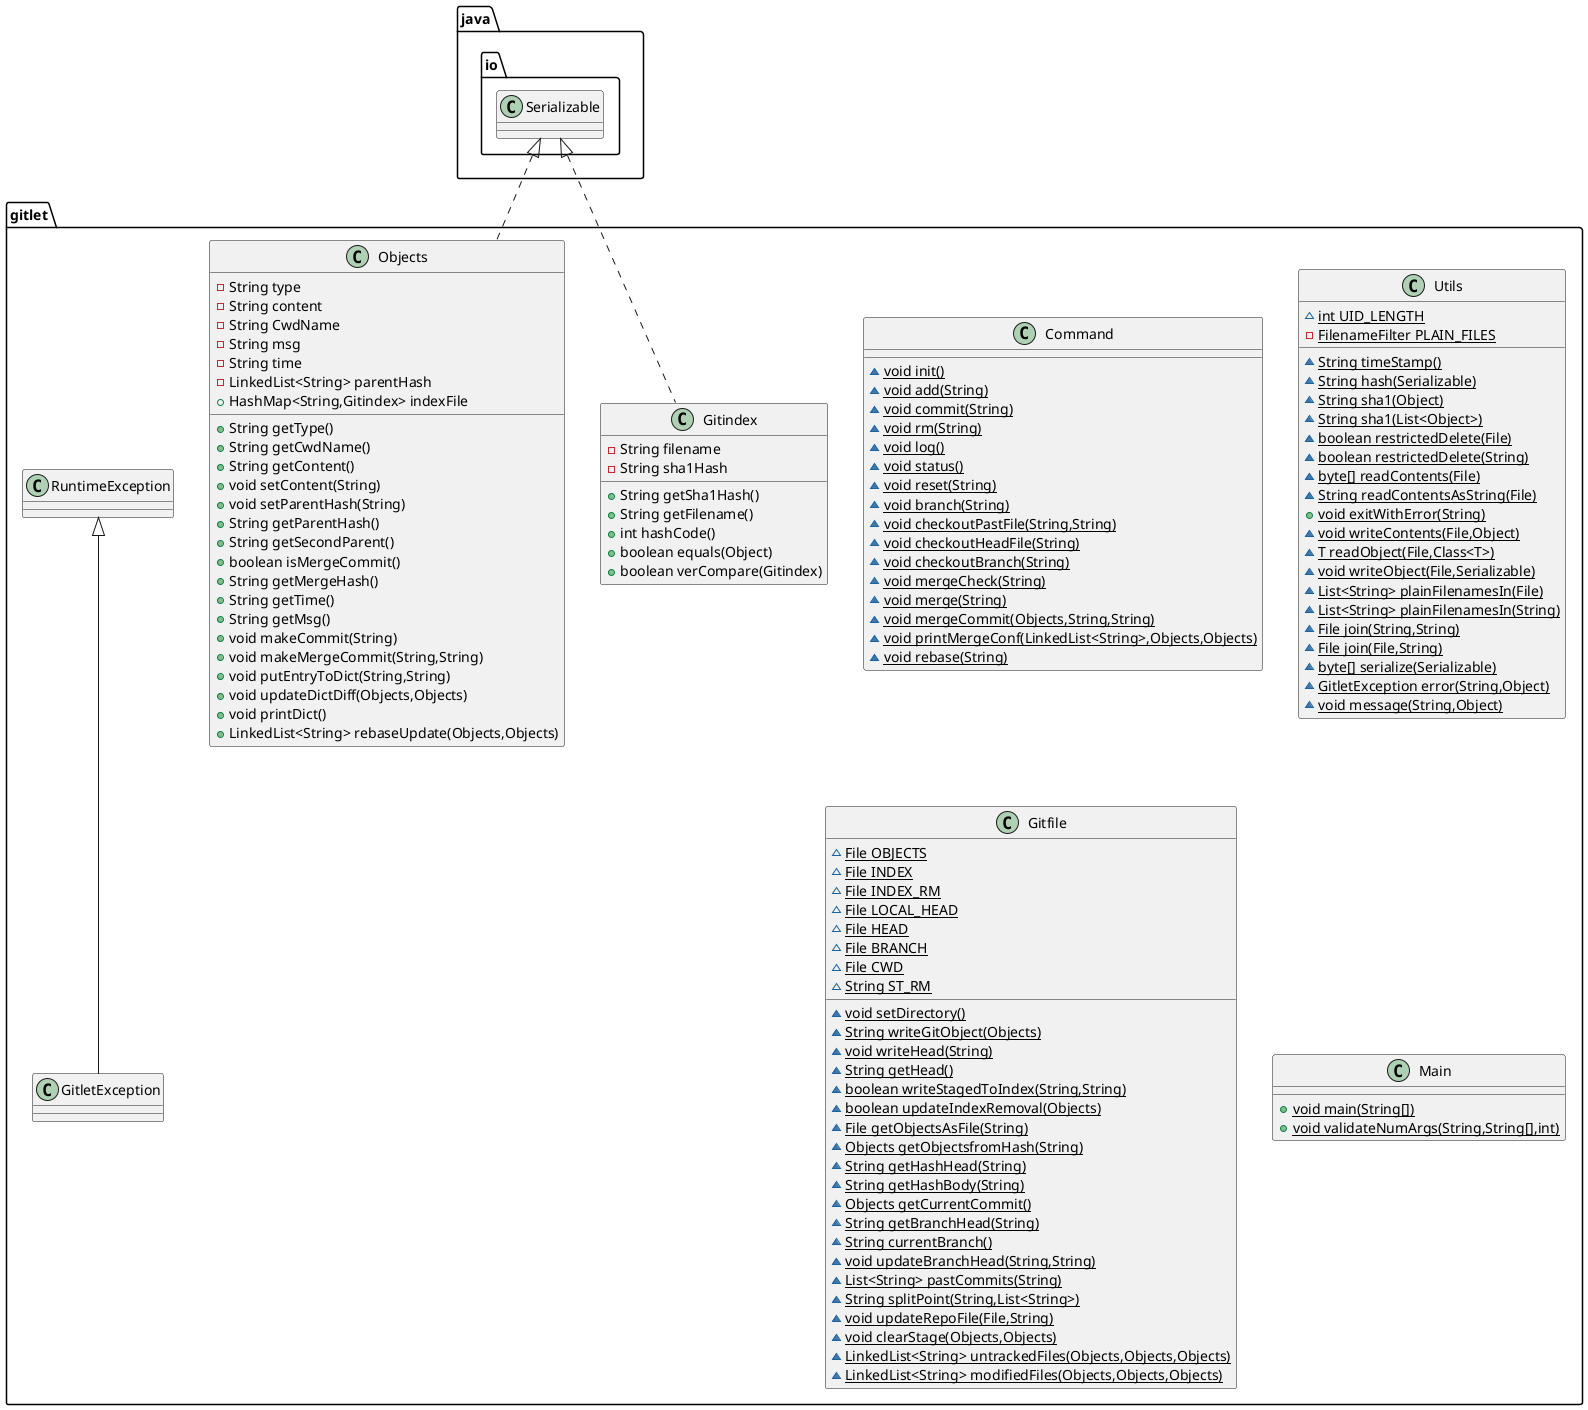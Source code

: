 @startuml
class gitlet.Gitindex {
- String filename
- String sha1Hash
+ String getSha1Hash()
+ String getFilename()
+ int hashCode()
+ boolean equals(Object)
+ boolean verCompare(Gitindex)
}
class gitlet.Command {
~ {static} void init()
~ {static} void add(String)
~ {static} void commit(String)
~ {static} void rm(String)
~ {static} void log()
~ {static} void status()
~ {static} void reset(String)
~ {static} void branch(String)
~ {static} void checkoutPastFile(String,String)
~ {static} void checkoutHeadFile(String)
~ {static} void checkoutBranch(String)
~ {static} void mergeCheck(String)
~ {static} void merge(String)
~ {static} void mergeCommit(Objects,String,String)
~ {static} void printMergeConf(LinkedList<String>,Objects,Objects)
~ {static} void rebase(String)
}
class gitlet.Objects {
- String type
- String content
- String CwdName
- String msg
- String time
- LinkedList<String> parentHash
+ HashMap<String,Gitindex> indexFile
+ String getType()
+ String getCwdName()
+ String getContent()
+ void setContent(String)
+ void setParentHash(String)
+ String getParentHash()
+ String getSecondParent()
+ boolean isMergeCommit()
+ String getMergeHash()
+ String getTime()
+ String getMsg()
+ void makeCommit(String)
+ void makeMergeCommit(String,String)
+ void putEntryToDict(String,String)
+ void updateDictDiff(Objects,Objects)
+ void printDict()
+ LinkedList<String> rebaseUpdate(Objects,Objects)
}
class gitlet.Utils {
~ {static} int UID_LENGTH
- {static} FilenameFilter PLAIN_FILES
~ {static} String timeStamp()
~ {static} String hash(Serializable)
~ {static} String sha1(Object)
~ {static} String sha1(List<Object>)
~ {static} boolean restrictedDelete(File)
~ {static} boolean restrictedDelete(String)
~ {static} byte[] readContents(File)
~ {static} String readContentsAsString(File)
+ {static} void exitWithError(String)
~ {static} void writeContents(File,Object)
~ {static} T readObject(File,Class<T>)
~ {static} void writeObject(File,Serializable)
~ {static} List<String> plainFilenamesIn(File)
~ {static} List<String> plainFilenamesIn(String)
~ {static} File join(String,String)
~ {static} File join(File,String)
~ {static} byte[] serialize(Serializable)
~ {static} GitletException error(String,Object)
~ {static} void message(String,Object)
}
class gitlet.Gitfile {
~ {static} File OBJECTS
~ {static} File INDEX
~ {static} File INDEX_RM
~ {static} File LOCAL_HEAD
~ {static} File HEAD
~ {static} File BRANCH
~ {static} File CWD
~ {static} String ST_RM
~ {static} void setDirectory()
~ {static} String writeGitObject(Objects)
~ {static} void writeHead(String)
~ {static} String getHead()
~ {static} boolean writeStagedToIndex(String,String)
~ {static} boolean updateIndexRemoval(Objects)
~ {static} File getObjectsAsFile(String)
~ {static} Objects getObjectsfromHash(String)
~ {static} String getHashHead(String)
~ {static} String getHashBody(String)
~ {static} Objects getCurrentCommit()
~ {static} String getBranchHead(String)
~ {static} String currentBranch()
~ {static} void updateBranchHead(String,String)
~ {static} List<String> pastCommits(String)
~ {static} String splitPoint(String,List<String>)
~ {static} void updateRepoFile(File,String)
~ {static} void clearStage(Objects,Objects)
~ {static} LinkedList<String> untrackedFiles(Objects,Objects,Objects)
~ {static} LinkedList<String> modifiedFiles(Objects,Objects,Objects)
}
class gitlet.Main {
+ {static} void main(String[])
+ {static} void validateNumArgs(String,String[],int)
}
class gitlet.GitletException {
}


java.io.Serializable <|.. gitlet.Gitindex
java.io.Serializable <|.. gitlet.Objects
gitlet.RuntimeException <|-- gitlet.GitletException
@enduml